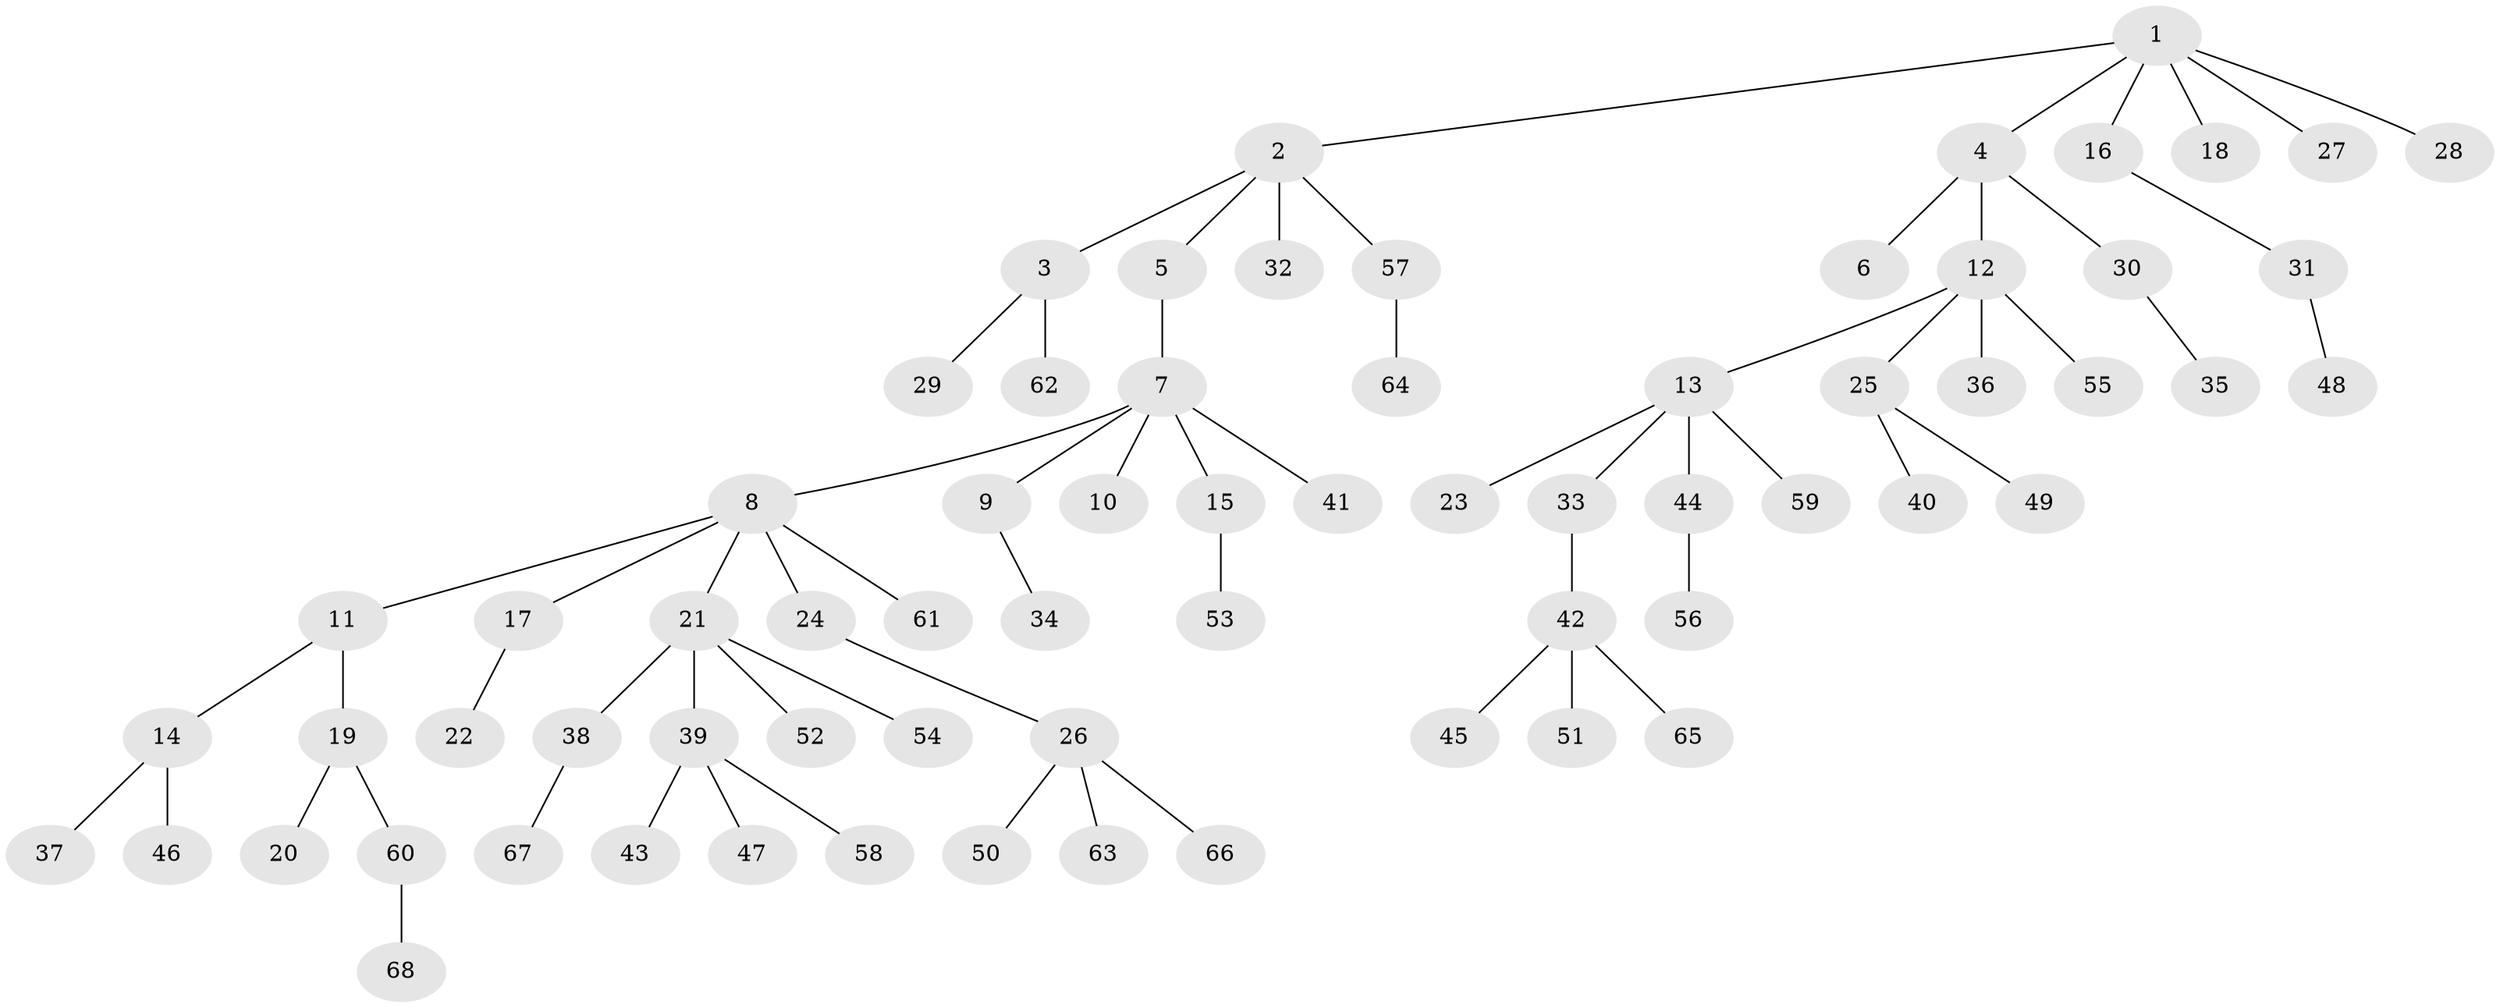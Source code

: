 // Generated by graph-tools (version 1.1) at 2025/02/03/09/25 03:02:27]
// undirected, 68 vertices, 67 edges
graph export_dot {
graph [start="1"]
  node [color=gray90,style=filled];
  1;
  2;
  3;
  4;
  5;
  6;
  7;
  8;
  9;
  10;
  11;
  12;
  13;
  14;
  15;
  16;
  17;
  18;
  19;
  20;
  21;
  22;
  23;
  24;
  25;
  26;
  27;
  28;
  29;
  30;
  31;
  32;
  33;
  34;
  35;
  36;
  37;
  38;
  39;
  40;
  41;
  42;
  43;
  44;
  45;
  46;
  47;
  48;
  49;
  50;
  51;
  52;
  53;
  54;
  55;
  56;
  57;
  58;
  59;
  60;
  61;
  62;
  63;
  64;
  65;
  66;
  67;
  68;
  1 -- 2;
  1 -- 4;
  1 -- 16;
  1 -- 18;
  1 -- 27;
  1 -- 28;
  2 -- 3;
  2 -- 5;
  2 -- 32;
  2 -- 57;
  3 -- 29;
  3 -- 62;
  4 -- 6;
  4 -- 12;
  4 -- 30;
  5 -- 7;
  7 -- 8;
  7 -- 9;
  7 -- 10;
  7 -- 15;
  7 -- 41;
  8 -- 11;
  8 -- 17;
  8 -- 21;
  8 -- 24;
  8 -- 61;
  9 -- 34;
  11 -- 14;
  11 -- 19;
  12 -- 13;
  12 -- 25;
  12 -- 36;
  12 -- 55;
  13 -- 23;
  13 -- 33;
  13 -- 44;
  13 -- 59;
  14 -- 37;
  14 -- 46;
  15 -- 53;
  16 -- 31;
  17 -- 22;
  19 -- 20;
  19 -- 60;
  21 -- 38;
  21 -- 39;
  21 -- 52;
  21 -- 54;
  24 -- 26;
  25 -- 40;
  25 -- 49;
  26 -- 50;
  26 -- 63;
  26 -- 66;
  30 -- 35;
  31 -- 48;
  33 -- 42;
  38 -- 67;
  39 -- 43;
  39 -- 47;
  39 -- 58;
  42 -- 45;
  42 -- 51;
  42 -- 65;
  44 -- 56;
  57 -- 64;
  60 -- 68;
}
